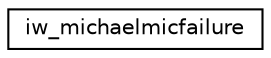 digraph G
{
  edge [fontname="Helvetica",fontsize="10",labelfontname="Helvetica",labelfontsize="10"];
  node [fontname="Helvetica",fontsize="10",shape=record];
  rankdir="LR";
  Node1 [label="iw_michaelmicfailure",height=0.2,width=0.4,color="black", fillcolor="white", style="filled",URL="$structiw__michaelmicfailure.html"];
}
